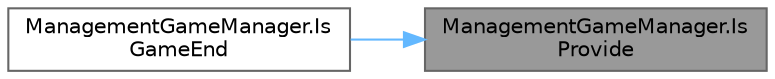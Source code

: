 digraph "ManagementGameManager.IsProvide"
{
 // LATEX_PDF_SIZE
  bgcolor="transparent";
  edge [fontname=Helvetica,fontsize=10,labelfontname=Helvetica,labelfontsize=10];
  node [fontname=Helvetica,fontsize=10,shape=box,height=0.2,width=0.4];
  rankdir="RL";
  Node1 [id="Node000001",label="ManagementGameManager.Is\lProvide",height=0.2,width=0.4,color="gray40", fillcolor="grey60", style="filled", fontcolor="black",tooltip="料理が提供できるか"];
  Node1 -> Node2 [id="edge1_Node000001_Node000002",dir="back",color="steelblue1",style="solid",tooltip=" "];
  Node2 [id="Node000002",label="ManagementGameManager.Is\lGameEnd",height=0.2,width=0.4,color="grey40", fillcolor="white", style="filled",URL="$class_management_game_manager.html#acfaafd5c7ecec9f408dafe3ba5f9d6f7",tooltip="ゲームが終了したかどうか"];
}
